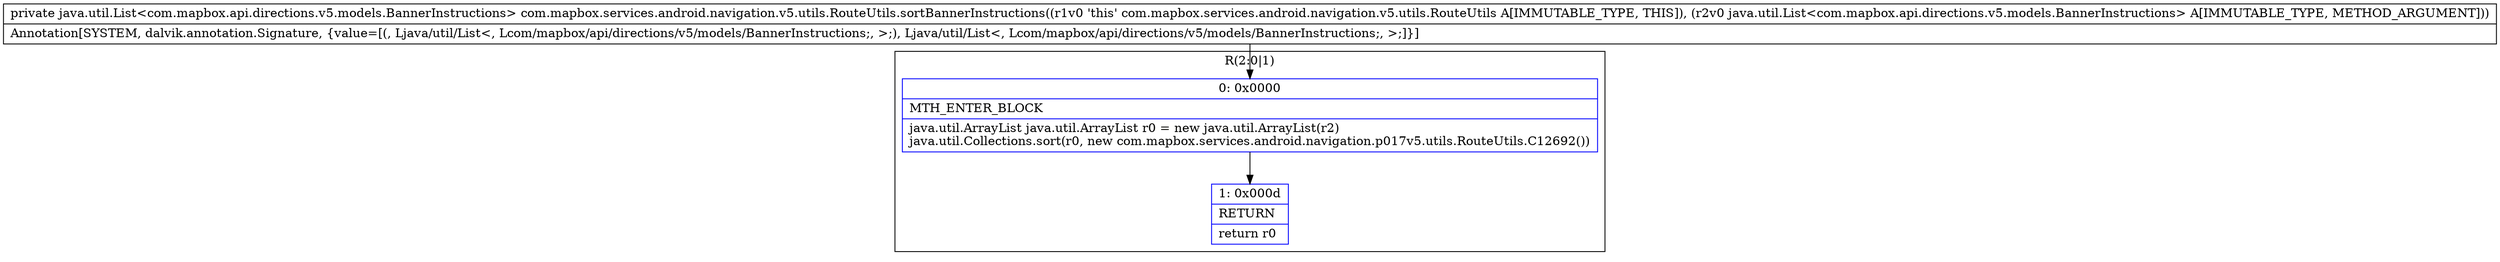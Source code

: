 digraph "CFG forcom.mapbox.services.android.navigation.v5.utils.RouteUtils.sortBannerInstructions(Ljava\/util\/List;)Ljava\/util\/List;" {
subgraph cluster_Region_349642196 {
label = "R(2:0|1)";
node [shape=record,color=blue];
Node_0 [shape=record,label="{0\:\ 0x0000|MTH_ENTER_BLOCK\l|java.util.ArrayList java.util.ArrayList r0 = new java.util.ArrayList(r2)\ljava.util.Collections.sort(r0, new com.mapbox.services.android.navigation.p017v5.utils.RouteUtils.C12692())\l}"];
Node_1 [shape=record,label="{1\:\ 0x000d|RETURN\l|return r0\l}"];
}
MethodNode[shape=record,label="{private java.util.List\<com.mapbox.api.directions.v5.models.BannerInstructions\> com.mapbox.services.android.navigation.v5.utils.RouteUtils.sortBannerInstructions((r1v0 'this' com.mapbox.services.android.navigation.v5.utils.RouteUtils A[IMMUTABLE_TYPE, THIS]), (r2v0 java.util.List\<com.mapbox.api.directions.v5.models.BannerInstructions\> A[IMMUTABLE_TYPE, METHOD_ARGUMENT]))  | Annotation[SYSTEM, dalvik.annotation.Signature, \{value=[(, Ljava\/util\/List\<, Lcom\/mapbox\/api\/directions\/v5\/models\/BannerInstructions;, \>;), Ljava\/util\/List\<, Lcom\/mapbox\/api\/directions\/v5\/models\/BannerInstructions;, \>;]\}]\l}"];
MethodNode -> Node_0;
Node_0 -> Node_1;
}

